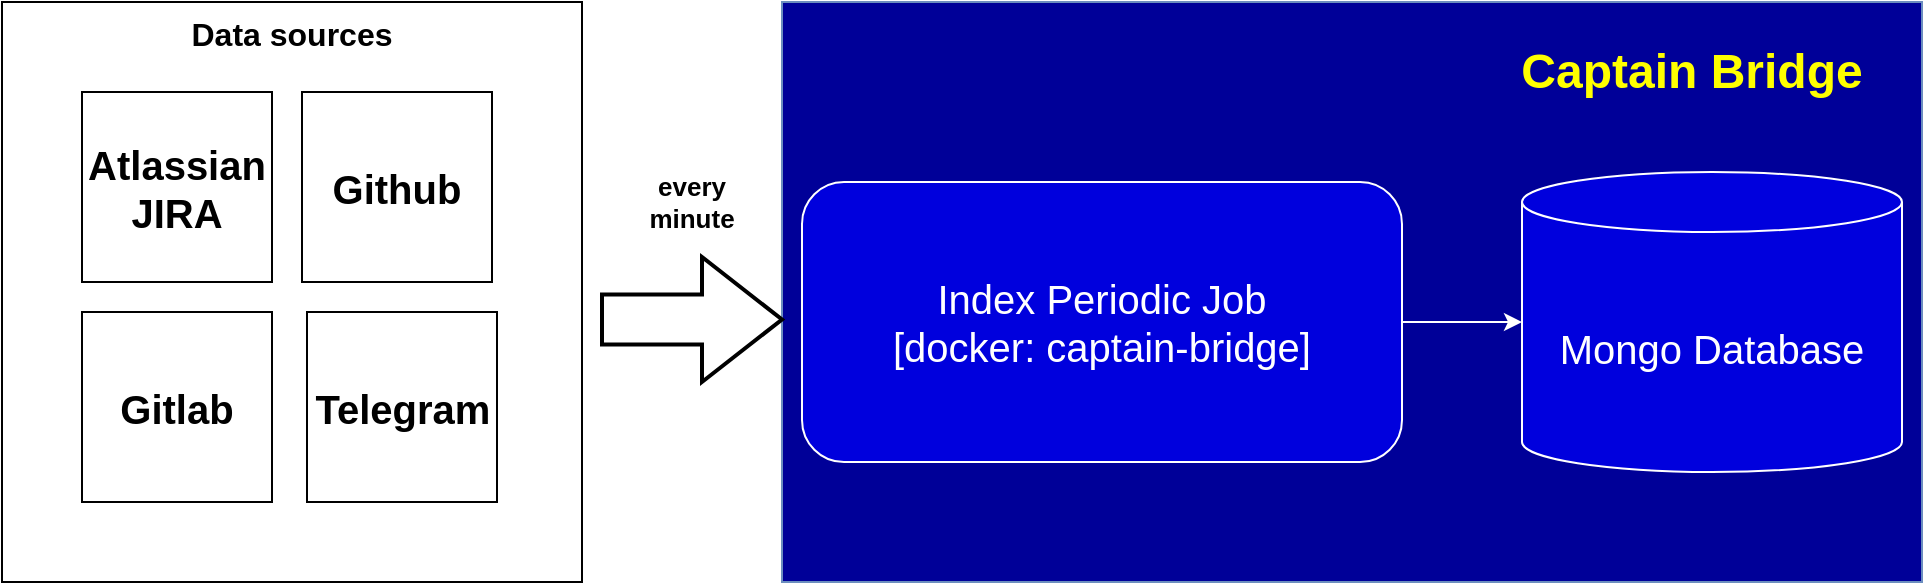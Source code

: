 <mxfile version="26.0.5">
  <diagram name="Страница — 1" id="iXKBSagJiUr_qD_LvLRX">
    <mxGraphModel dx="2191" dy="759" grid="1" gridSize="10" guides="1" tooltips="1" connect="1" arrows="1" fold="1" page="1" pageScale="1" pageWidth="827" pageHeight="1169" math="0" shadow="0">
      <root>
        <mxCell id="0" />
        <mxCell id="1" parent="0" />
        <mxCell id="hK_tp04Cac9_kF5Fw0G2-4" value="&lt;b&gt;&lt;font style=&quot;font-size: 16px;&quot;&gt;Data sources&lt;/font&gt;&lt;/b&gt;" style="rounded=0;whiteSpace=wrap;html=1;verticalAlign=top;" vertex="1" parent="1">
          <mxGeometry x="-320" y="240" width="290" height="290" as="geometry" />
        </mxCell>
        <mxCell id="IeSUwaB9jIrNO8kcGbB0-12" value="" style="rounded=0;whiteSpace=wrap;html=1;fillColor=#000098;strokeColor=#6c8ebf;" parent="1" vertex="1">
          <mxGeometry x="70" y="240" width="570" height="290" as="geometry" />
        </mxCell>
        <mxCell id="IeSUwaB9jIrNO8kcGbB0-3" value="Mongo Database" style="shape=cylinder3;whiteSpace=wrap;html=1;boundedLbl=1;backgroundOutline=1;size=15;fillColor=#0000DD;strokeColor=#FFFFFF;fontSize=20;fontColor=#FFFFFF;" parent="1" vertex="1">
          <mxGeometry x="440" y="325" width="190" height="150" as="geometry" />
        </mxCell>
        <mxCell id="IeSUwaB9jIrNO8kcGbB0-8" style="edgeStyle=orthogonalEdgeStyle;rounded=0;orthogonalLoop=1;jettySize=auto;html=1;strokeColor=#FFFFFF;entryX=0;entryY=0.5;entryDx=0;entryDy=0;entryPerimeter=0;" parent="1" source="IeSUwaB9jIrNO8kcGbB0-7" edge="1" target="IeSUwaB9jIrNO8kcGbB0-3">
          <mxGeometry relative="1" as="geometry">
            <mxPoint x="430" y="510" as="targetPoint" />
          </mxGeometry>
        </mxCell>
        <mxCell id="IeSUwaB9jIrNO8kcGbB0-7" value="&lt;div&gt;Index Periodic Job&lt;/div&gt;&lt;div&gt;[docker: captain-bridge]&lt;/div&gt;" style="rounded=1;whiteSpace=wrap;html=1;fillColor=#0000DD;strokeColor=#FFFFFF;fontSize=20;gradientColor=none;fontColor=#FFFFFF;" parent="1" vertex="1">
          <mxGeometry x="80" y="330" width="300" height="140" as="geometry" />
        </mxCell>
        <mxCell id="IeSUwaB9jIrNO8kcGbB0-15" value="&lt;font color=&quot;#ffff00&quot; style=&quot;font-size: 24px;&quot;&gt;&lt;b style=&quot;&quot;&gt;Captain Bridge&lt;/b&gt;&lt;/font&gt;" style="text;html=1;align=center;verticalAlign=middle;whiteSpace=wrap;rounded=0;" parent="1" vertex="1">
          <mxGeometry x="420" y="250" width="210" height="50" as="geometry" />
        </mxCell>
        <mxCell id="IeSUwaB9jIrNO8kcGbB0-19" value="&lt;font style=&quot;font-size: 20px;&quot;&gt;&lt;b&gt;Atlassian JIRA&lt;/b&gt;&lt;/font&gt;" style="whiteSpace=wrap;html=1;aspect=fixed;verticalAlign=middle;" parent="1" vertex="1">
          <mxGeometry x="-280" y="285" width="95" height="95" as="geometry" />
        </mxCell>
        <mxCell id="QE3bn2jYNVTKnfU2roEE-15" value="" style="verticalLabelPosition=bottom;verticalAlign=top;html=1;strokeWidth=2;shape=mxgraph.arrows2.arrow;dy=0.6;dx=40;notch=0;" parent="1" vertex="1">
          <mxGeometry x="-20" y="367.5" width="90" height="62.5" as="geometry" />
        </mxCell>
        <mxCell id="hK_tp04Cac9_kF5Fw0G2-2" value="&lt;font style=&quot;font-size: 20px;&quot;&gt;&lt;b&gt;Github&lt;/b&gt;&lt;/font&gt;" style="whiteSpace=wrap;html=1;aspect=fixed;verticalAlign=middle;" vertex="1" parent="1">
          <mxGeometry x="-170" y="285" width="95" height="95" as="geometry" />
        </mxCell>
        <mxCell id="hK_tp04Cac9_kF5Fw0G2-6" value="&lt;font style=&quot;font-size: 20px;&quot;&gt;&lt;b&gt;Gitlab&lt;/b&gt;&lt;/font&gt;" style="whiteSpace=wrap;html=1;aspect=fixed;verticalAlign=middle;" vertex="1" parent="1">
          <mxGeometry x="-280" y="395" width="95" height="95" as="geometry" />
        </mxCell>
        <mxCell id="hK_tp04Cac9_kF5Fw0G2-7" value="&lt;font style=&quot;font-size: 20px;&quot;&gt;&lt;b&gt;Telegram&lt;/b&gt;&lt;/font&gt;" style="whiteSpace=wrap;html=1;aspect=fixed;verticalAlign=middle;" vertex="1" parent="1">
          <mxGeometry x="-167.5" y="395" width="95" height="95" as="geometry" />
        </mxCell>
        <mxCell id="hK_tp04Cac9_kF5Fw0G2-8" value="&lt;b&gt;&lt;font style=&quot;font-size: 13px;&quot;&gt;every minute&lt;/font&gt;&lt;/b&gt;" style="text;html=1;align=center;verticalAlign=middle;whiteSpace=wrap;rounded=0;" vertex="1" parent="1">
          <mxGeometry x="-5" y="325" width="60" height="30" as="geometry" />
        </mxCell>
      </root>
    </mxGraphModel>
  </diagram>
</mxfile>
